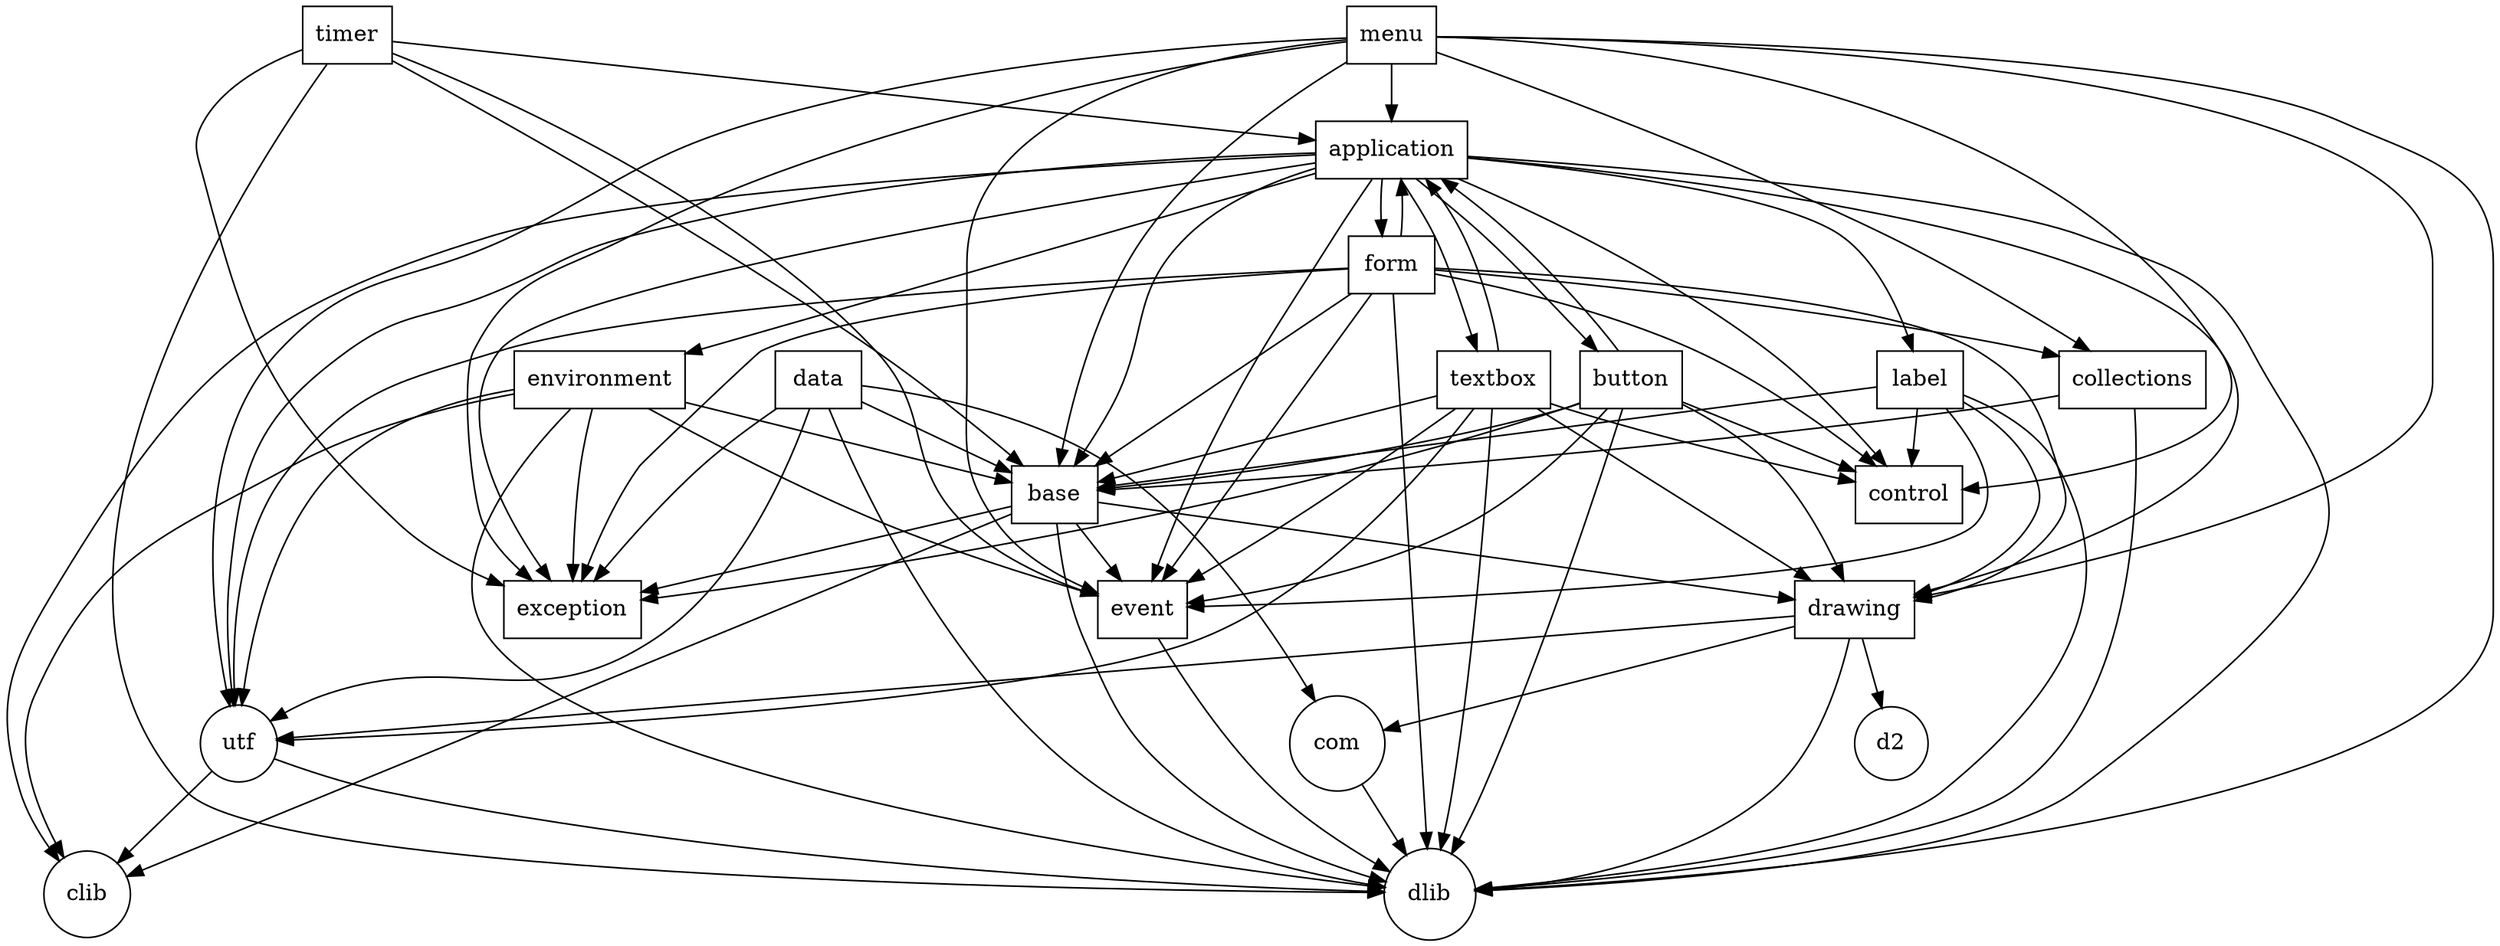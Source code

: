 digraph Dependencies {
	node [shape=box];

	utf [shape=circle];
	d2 [shape=circle];
	dlib [shape=circle];
	clib [shape=circle];
	com [shape=circle];

	utf -> clib;
	utf -> dlib;
	com -> dlib;
	event -> dlib;
	base -> clib;
	base -> dlib;
	base -> event;
	base -> drawing;
	base -> exception;
	drawing -> utf;
	drawing -> dlib;
   drawing -> com;
   drawing -> d2;
   collections -> dlib;
   collections -> base;
   data -> base;
   data -> exception;
   data -> dlib;
   data -> utf;
   data -> com;
   timer -> exception;
   timer -> event;
   timer -> base;
   timer -> application;
   timer -> dlib;
   environment -> dlib;
   environment -> exception;
   environment -> clib;
   environment -> base;
   environment -> utf;
   environment -> event;
   textbox -> dlib;
   textbox -> utf;
   textbox -> control;
   textbox -> base;
   textbox -> application;
   textbox -> drawing;
   textbox -> event;
   button -> exception;
   button -> base;
   button -> control;
   button -> application;
   button -> event;
   button -> drawing;
   button -> dlib;
   label -> base;
   label -> control;
   label -> event;
   label -> drawing;
   label -> dlib;
   form -> application;
   form -> base;
   form -> collections;
   form -> control;
   form -> drawing;
   form -> event;
   form -> exception;
   form -> dlib;
   form -> utf;
   menu -> application;
   menu -> base;
   menu -> collections;
   menu -> control;
   menu -> drawing;
   menu -> event;
   menu -> exception;
   menu -> dlib;
   menu -> utf;
   application -> base;
   application -> button;
   application -> control;
   application -> drawing;
   application -> environment;
   application -> event;
   application -> exception;
   application -> form;
   application -> clib;
   application -> dlib;
   application -> utf;
   application -> label;
   application -> textbox;

}
